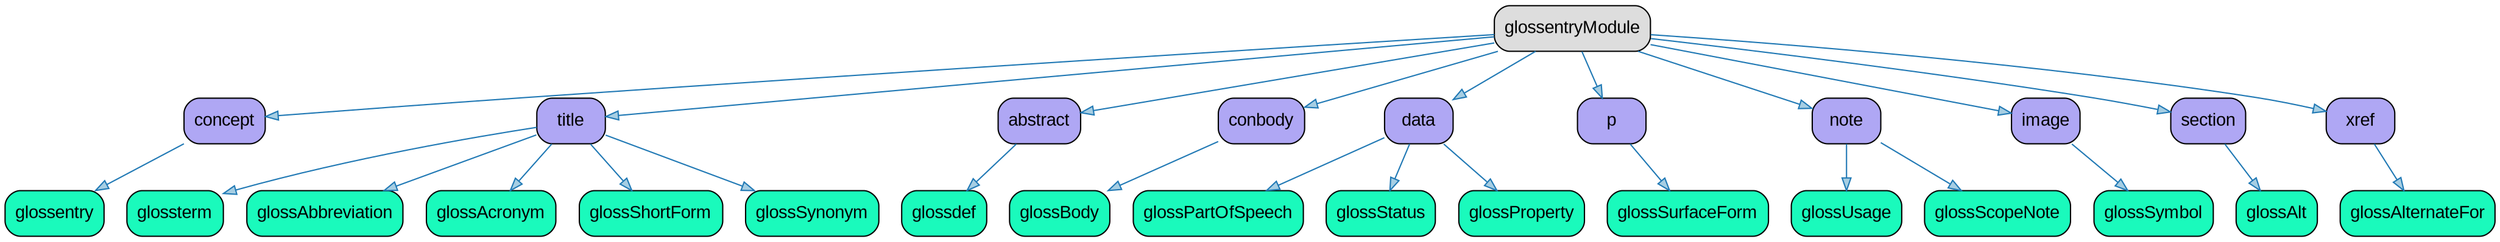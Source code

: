// DITA Specialization glossentry
strict digraph {
				
  // Root node
  
	"glossentryModule" [label ="glossentryModule" fontname="Arial" shape="Mrecord" style="filled"  fillcolor="#DDDDDD"]
			
  // Other nodes
      
	"concept" [label ="concept" fontname="Arial" shape="Mrecord" style="filled"  fillcolor="#AFA7F4"]
         
	"glossentry" [label ="glossentry" fontname="Arial" shape="Mrecord" style="filled"  fillcolor="#1AFABC"]
      
      
	"title" [label ="title" fontname="Arial" shape="Mrecord" style="filled"  fillcolor="#AFA7F4"]
         
	"glossterm" [label ="glossterm" fontname="Arial" shape="Mrecord" style="filled"  fillcolor="#1AFABC"]
         
	"glossAbbreviation" [label ="glossAbbreviation" fontname="Arial" shape="Mrecord" style="filled"  fillcolor="#1AFABC"]
         
	"glossAcronym" [label ="glossAcronym" fontname="Arial" shape="Mrecord" style="filled"  fillcolor="#1AFABC"]
         
	"glossShortForm" [label ="glossShortForm" fontname="Arial" shape="Mrecord" style="filled"  fillcolor="#1AFABC"]
         
	"glossSynonym" [label ="glossSynonym" fontname="Arial" shape="Mrecord" style="filled"  fillcolor="#1AFABC"]
      
      
	"abstract" [label ="abstract" fontname="Arial" shape="Mrecord" style="filled"  fillcolor="#AFA7F4"]
         
	"glossdef" [label ="glossdef" fontname="Arial" shape="Mrecord" style="filled"  fillcolor="#1AFABC"]
      
      
	"conbody" [label ="conbody" fontname="Arial" shape="Mrecord" style="filled"  fillcolor="#AFA7F4"]
         
	"glossBody" [label ="glossBody" fontname="Arial" shape="Mrecord" style="filled"  fillcolor="#1AFABC"]
      
      
	"data" [label ="data" fontname="Arial" shape="Mrecord" style="filled"  fillcolor="#AFA7F4"]
         
	"glossPartOfSpeech" [label ="glossPartOfSpeech" fontname="Arial" shape="Mrecord" style="filled"  fillcolor="#1AFABC"]
         
	"glossStatus" [label ="glossStatus" fontname="Arial" shape="Mrecord" style="filled"  fillcolor="#1AFABC"]
         
	"glossProperty" [label ="glossProperty" fontname="Arial" shape="Mrecord" style="filled"  fillcolor="#1AFABC"]
      
      
	"p" [label ="p" fontname="Arial" shape="Mrecord" style="filled"  fillcolor="#AFA7F4"]
         
	"glossSurfaceForm" [label ="glossSurfaceForm" fontname="Arial" shape="Mrecord" style="filled"  fillcolor="#1AFABC"]
      
      
	"note" [label ="note" fontname="Arial" shape="Mrecord" style="filled"  fillcolor="#AFA7F4"]
         
	"glossUsage" [label ="glossUsage" fontname="Arial" shape="Mrecord" style="filled"  fillcolor="#1AFABC"]
         
	"glossScopeNote" [label ="glossScopeNote" fontname="Arial" shape="Mrecord" style="filled"  fillcolor="#1AFABC"]
      
      
	"image" [label ="image" fontname="Arial" shape="Mrecord" style="filled"  fillcolor="#AFA7F4"]
         
	"glossSymbol" [label ="glossSymbol" fontname="Arial" shape="Mrecord" style="filled"  fillcolor="#1AFABC"]
      
      
	"section" [label ="section" fontname="Arial" shape="Mrecord" style="filled"  fillcolor="#AFA7F4"]
         
	"glossAlt" [label ="glossAlt" fontname="Arial" shape="Mrecord" style="filled"  fillcolor="#1AFABC"]
      
      
	"xref" [label ="xref" fontname="Arial" shape="Mrecord" style="filled"  fillcolor="#AFA7F4"]
         
	"glossAlternateFor" [label ="glossAlternateFor" fontname="Arial" shape="Mrecord" style="filled"  fillcolor="#1AFABC"]
      
   
  // Edges
      
	"glossentryModule" -> "concept" [fillcolor="#a6cee3" color="#1f78b4"]
         
	"concept" -> "glossentry" [fillcolor="#a6cee3" color="#1f78b4"]
      
      
	"glossentryModule" -> "title" [fillcolor="#a6cee3" color="#1f78b4"]
         
	"title" -> "glossterm" [fillcolor="#a6cee3" color="#1f78b4"]
         
	"title" -> "glossAbbreviation" [fillcolor="#a6cee3" color="#1f78b4"]
         
	"title" -> "glossAcronym" [fillcolor="#a6cee3" color="#1f78b4"]
         
	"title" -> "glossShortForm" [fillcolor="#a6cee3" color="#1f78b4"]
         
	"title" -> "glossSynonym" [fillcolor="#a6cee3" color="#1f78b4"]
      
      
	"glossentryModule" -> "abstract" [fillcolor="#a6cee3" color="#1f78b4"]
         
	"abstract" -> "glossdef" [fillcolor="#a6cee3" color="#1f78b4"]
      
      
	"glossentryModule" -> "conbody" [fillcolor="#a6cee3" color="#1f78b4"]
         
	"conbody" -> "glossBody" [fillcolor="#a6cee3" color="#1f78b4"]
      
      
	"glossentryModule" -> "data" [fillcolor="#a6cee3" color="#1f78b4"]
         
	"data" -> "glossPartOfSpeech" [fillcolor="#a6cee3" color="#1f78b4"]
         
	"data" -> "glossStatus" [fillcolor="#a6cee3" color="#1f78b4"]
         
	"data" -> "glossProperty" [fillcolor="#a6cee3" color="#1f78b4"]
      
      
	"glossentryModule" -> "p" [fillcolor="#a6cee3" color="#1f78b4"]
         
	"p" -> "glossSurfaceForm" [fillcolor="#a6cee3" color="#1f78b4"]
      
      
	"glossentryModule" -> "note" [fillcolor="#a6cee3" color="#1f78b4"]
         
	"note" -> "glossUsage" [fillcolor="#a6cee3" color="#1f78b4"]
         
	"note" -> "glossScopeNote" [fillcolor="#a6cee3" color="#1f78b4"]
      
      
	"glossentryModule" -> "image" [fillcolor="#a6cee3" color="#1f78b4"]
         
	"image" -> "glossSymbol" [fillcolor="#a6cee3" color="#1f78b4"]
      
      
	"glossentryModule" -> "section" [fillcolor="#a6cee3" color="#1f78b4"]
         
	"section" -> "glossAlt" [fillcolor="#a6cee3" color="#1f78b4"]
      
      
	"glossentryModule" -> "xref" [fillcolor="#a6cee3" color="#1f78b4"]
         
	"xref" -> "glossAlternateFor" [fillcolor="#a6cee3" color="#1f78b4"]
      
   }